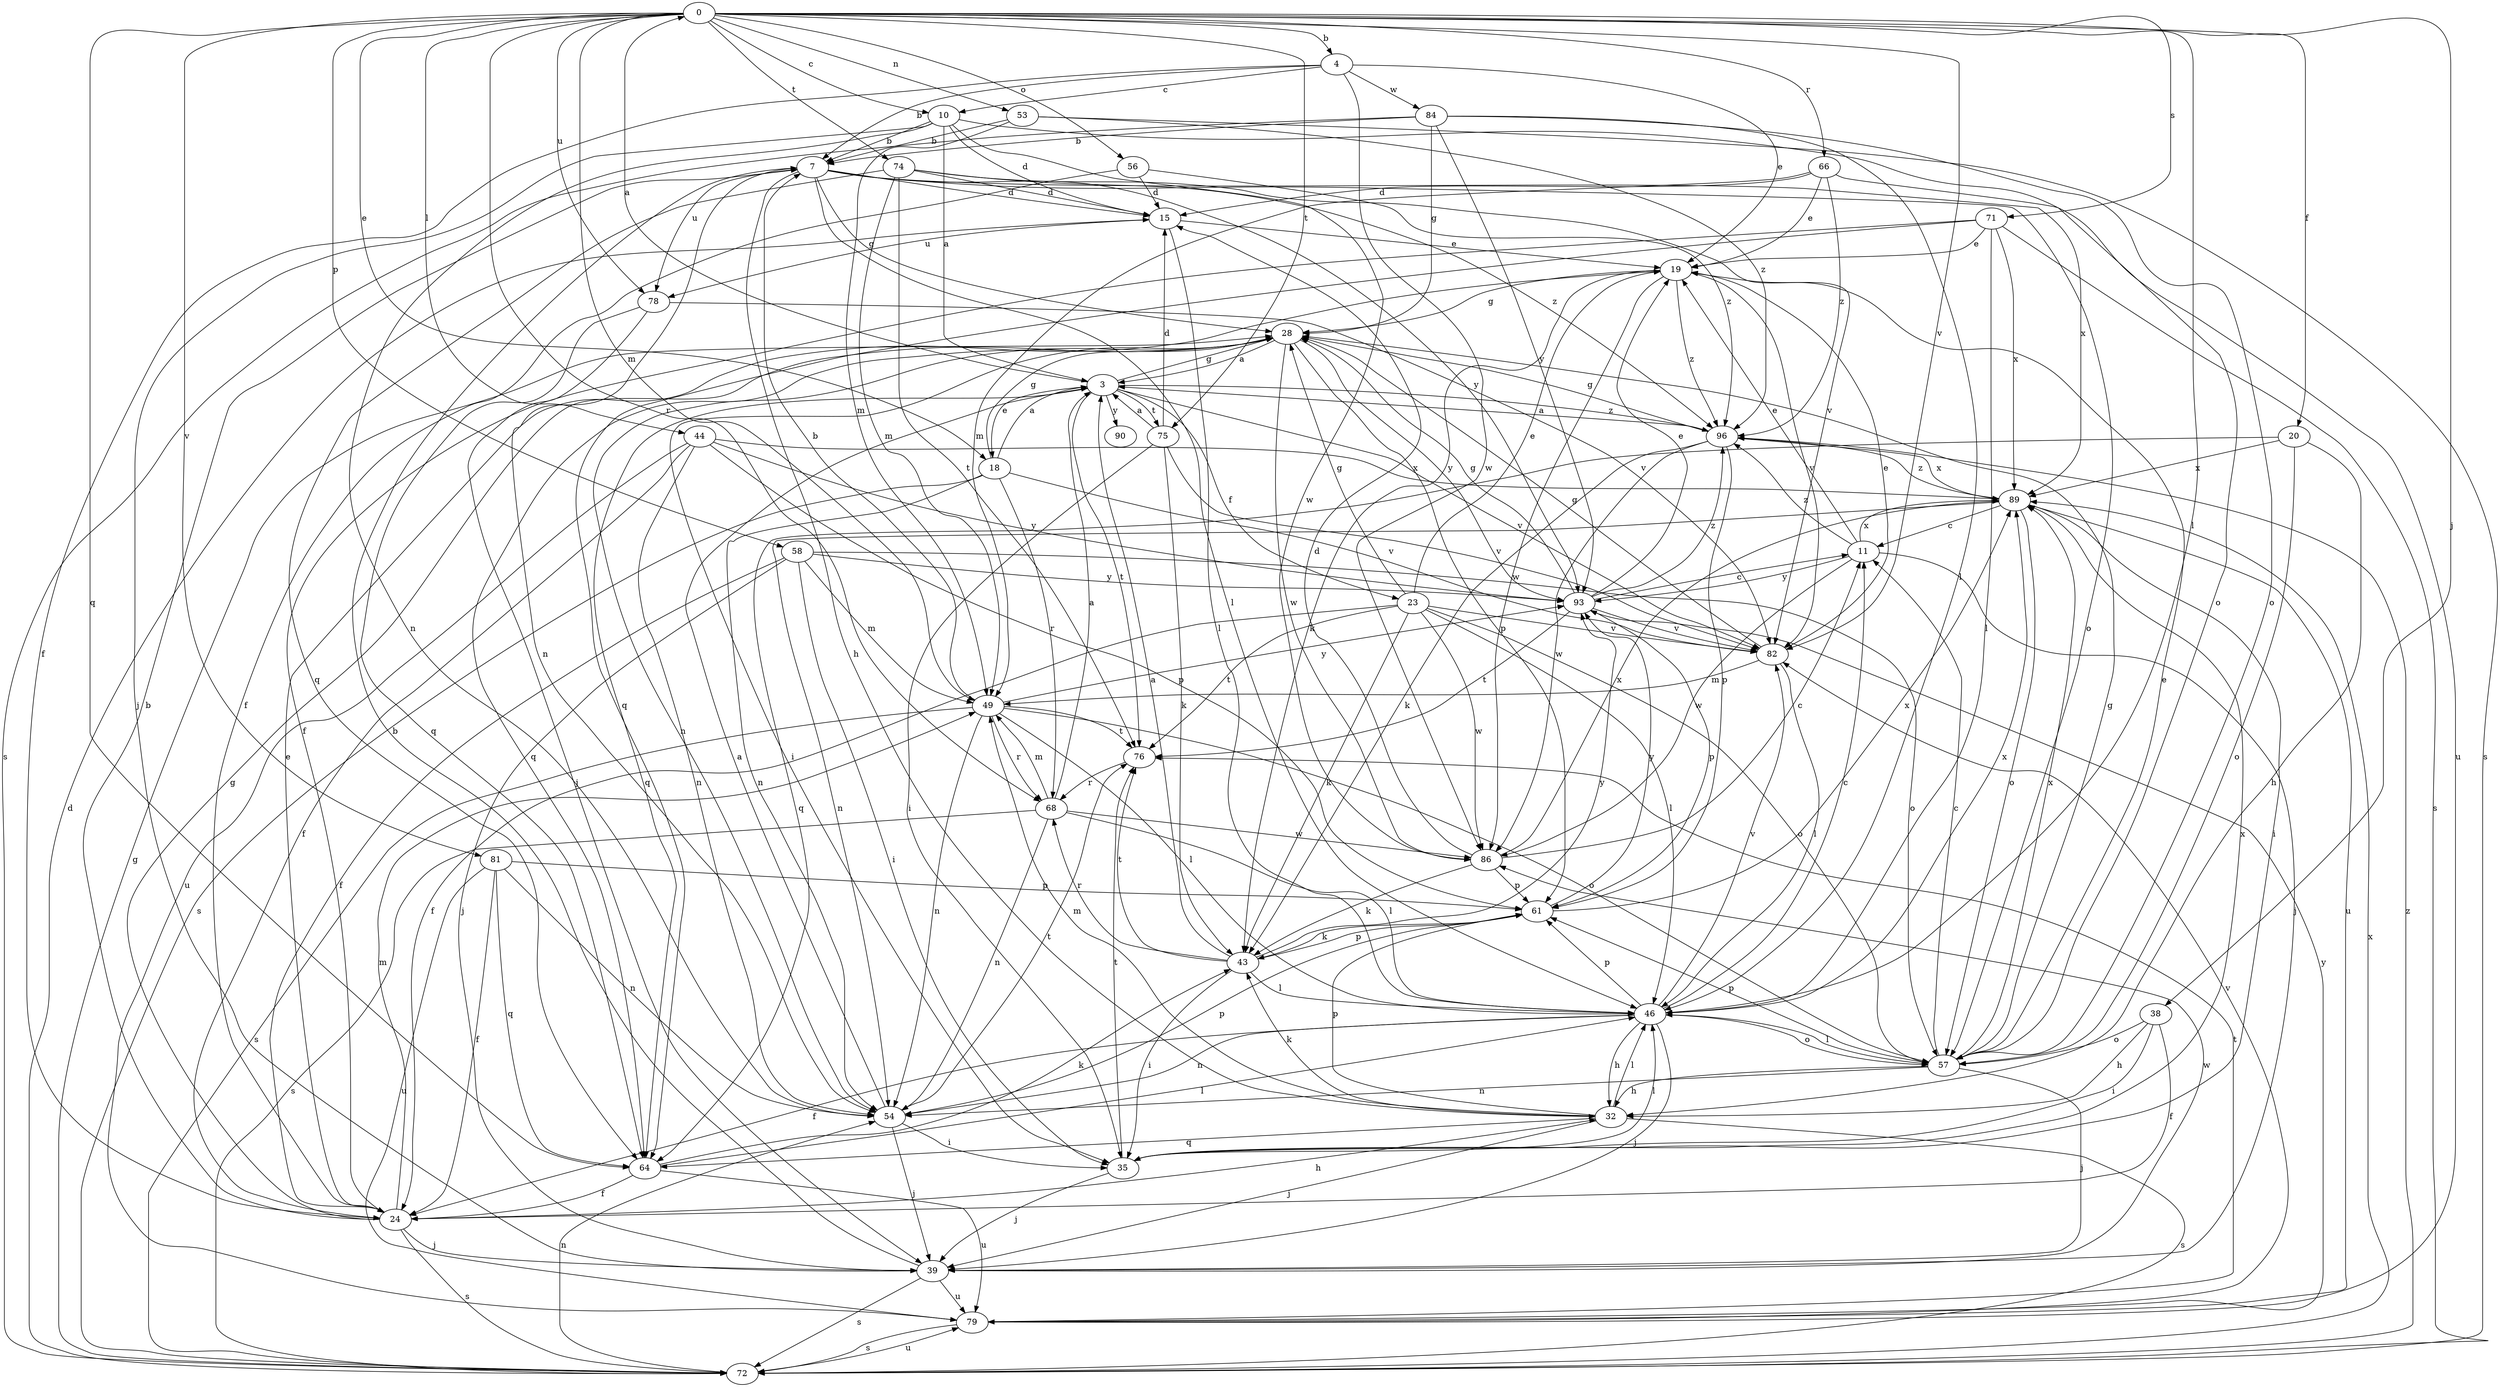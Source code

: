 strict digraph  {
0;
3;
4;
7;
10;
11;
15;
18;
19;
20;
23;
24;
28;
32;
35;
38;
39;
43;
44;
46;
49;
53;
54;
56;
57;
58;
61;
64;
66;
68;
71;
72;
74;
75;
76;
78;
79;
81;
82;
84;
86;
89;
90;
93;
96;
0 -> 4  [label=b];
0 -> 10  [label=c];
0 -> 18  [label=e];
0 -> 20  [label=f];
0 -> 38  [label=j];
0 -> 44  [label=l];
0 -> 46  [label=l];
0 -> 49  [label=m];
0 -> 53  [label=n];
0 -> 56  [label=o];
0 -> 58  [label=p];
0 -> 64  [label=q];
0 -> 66  [label=r];
0 -> 68  [label=r];
0 -> 71  [label=s];
0 -> 74  [label=t];
0 -> 75  [label=t];
0 -> 78  [label=u];
0 -> 81  [label=v];
0 -> 82  [label=v];
3 -> 0  [label=a];
3 -> 18  [label=e];
3 -> 23  [label=f];
3 -> 28  [label=g];
3 -> 64  [label=q];
3 -> 75  [label=t];
3 -> 76  [label=t];
3 -> 82  [label=v];
3 -> 90  [label=y];
3 -> 96  [label=z];
4 -> 7  [label=b];
4 -> 10  [label=c];
4 -> 19  [label=e];
4 -> 24  [label=f];
4 -> 84  [label=w];
4 -> 86  [label=w];
7 -> 15  [label=d];
7 -> 28  [label=g];
7 -> 32  [label=h];
7 -> 46  [label=l];
7 -> 54  [label=n];
7 -> 57  [label=o];
7 -> 78  [label=u];
7 -> 89  [label=x];
7 -> 93  [label=y];
10 -> 3  [label=a];
10 -> 7  [label=b];
10 -> 15  [label=d];
10 -> 39  [label=j];
10 -> 54  [label=n];
10 -> 57  [label=o];
10 -> 86  [label=w];
11 -> 19  [label=e];
11 -> 39  [label=j];
11 -> 86  [label=w];
11 -> 89  [label=x];
11 -> 93  [label=y];
11 -> 96  [label=z];
15 -> 19  [label=e];
15 -> 46  [label=l];
15 -> 78  [label=u];
18 -> 3  [label=a];
18 -> 28  [label=g];
18 -> 54  [label=n];
18 -> 68  [label=r];
18 -> 72  [label=s];
18 -> 82  [label=v];
19 -> 28  [label=g];
19 -> 43  [label=k];
19 -> 82  [label=v];
19 -> 86  [label=w];
19 -> 96  [label=z];
20 -> 32  [label=h];
20 -> 57  [label=o];
20 -> 64  [label=q];
20 -> 89  [label=x];
23 -> 19  [label=e];
23 -> 24  [label=f];
23 -> 28  [label=g];
23 -> 43  [label=k];
23 -> 46  [label=l];
23 -> 57  [label=o];
23 -> 76  [label=t];
23 -> 82  [label=v];
23 -> 86  [label=w];
24 -> 7  [label=b];
24 -> 19  [label=e];
24 -> 28  [label=g];
24 -> 32  [label=h];
24 -> 39  [label=j];
24 -> 49  [label=m];
24 -> 72  [label=s];
28 -> 3  [label=a];
28 -> 35  [label=i];
28 -> 54  [label=n];
28 -> 61  [label=p];
28 -> 64  [label=q];
28 -> 86  [label=w];
28 -> 93  [label=y];
32 -> 39  [label=j];
32 -> 43  [label=k];
32 -> 46  [label=l];
32 -> 49  [label=m];
32 -> 61  [label=p];
32 -> 64  [label=q];
32 -> 72  [label=s];
35 -> 39  [label=j];
35 -> 46  [label=l];
35 -> 76  [label=t];
35 -> 89  [label=x];
38 -> 24  [label=f];
38 -> 32  [label=h];
38 -> 35  [label=i];
38 -> 57  [label=o];
39 -> 7  [label=b];
39 -> 72  [label=s];
39 -> 79  [label=u];
39 -> 86  [label=w];
43 -> 3  [label=a];
43 -> 35  [label=i];
43 -> 46  [label=l];
43 -> 61  [label=p];
43 -> 68  [label=r];
43 -> 76  [label=t];
43 -> 93  [label=y];
44 -> 24  [label=f];
44 -> 54  [label=n];
44 -> 61  [label=p];
44 -> 79  [label=u];
44 -> 89  [label=x];
44 -> 93  [label=y];
46 -> 11  [label=c];
46 -> 24  [label=f];
46 -> 32  [label=h];
46 -> 39  [label=j];
46 -> 54  [label=n];
46 -> 57  [label=o];
46 -> 61  [label=p];
46 -> 82  [label=v];
46 -> 89  [label=x];
49 -> 7  [label=b];
49 -> 46  [label=l];
49 -> 54  [label=n];
49 -> 57  [label=o];
49 -> 68  [label=r];
49 -> 72  [label=s];
49 -> 76  [label=t];
49 -> 93  [label=y];
53 -> 7  [label=b];
53 -> 49  [label=m];
53 -> 72  [label=s];
53 -> 96  [label=z];
54 -> 3  [label=a];
54 -> 35  [label=i];
54 -> 39  [label=j];
54 -> 61  [label=p];
54 -> 76  [label=t];
56 -> 15  [label=d];
56 -> 24  [label=f];
56 -> 96  [label=z];
57 -> 11  [label=c];
57 -> 19  [label=e];
57 -> 28  [label=g];
57 -> 32  [label=h];
57 -> 39  [label=j];
57 -> 46  [label=l];
57 -> 54  [label=n];
57 -> 61  [label=p];
57 -> 89  [label=x];
58 -> 24  [label=f];
58 -> 35  [label=i];
58 -> 39  [label=j];
58 -> 49  [label=m];
58 -> 57  [label=o];
58 -> 93  [label=y];
61 -> 43  [label=k];
61 -> 89  [label=x];
61 -> 93  [label=y];
64 -> 24  [label=f];
64 -> 43  [label=k];
64 -> 46  [label=l];
64 -> 79  [label=u];
66 -> 15  [label=d];
66 -> 19  [label=e];
66 -> 49  [label=m];
66 -> 79  [label=u];
66 -> 96  [label=z];
68 -> 3  [label=a];
68 -> 46  [label=l];
68 -> 49  [label=m];
68 -> 54  [label=n];
68 -> 72  [label=s];
68 -> 86  [label=w];
71 -> 19  [label=e];
71 -> 24  [label=f];
71 -> 46  [label=l];
71 -> 64  [label=q];
71 -> 72  [label=s];
71 -> 89  [label=x];
72 -> 15  [label=d];
72 -> 28  [label=g];
72 -> 54  [label=n];
72 -> 79  [label=u];
72 -> 89  [label=x];
72 -> 96  [label=z];
74 -> 15  [label=d];
74 -> 49  [label=m];
74 -> 64  [label=q];
74 -> 76  [label=t];
74 -> 82  [label=v];
74 -> 96  [label=z];
75 -> 3  [label=a];
75 -> 15  [label=d];
75 -> 35  [label=i];
75 -> 43  [label=k];
75 -> 82  [label=v];
76 -> 68  [label=r];
78 -> 39  [label=j];
78 -> 64  [label=q];
78 -> 82  [label=v];
79 -> 72  [label=s];
79 -> 76  [label=t];
79 -> 82  [label=v];
79 -> 93  [label=y];
81 -> 24  [label=f];
81 -> 54  [label=n];
81 -> 61  [label=p];
81 -> 64  [label=q];
81 -> 79  [label=u];
82 -> 19  [label=e];
82 -> 28  [label=g];
82 -> 46  [label=l];
82 -> 49  [label=m];
84 -> 7  [label=b];
84 -> 28  [label=g];
84 -> 46  [label=l];
84 -> 57  [label=o];
84 -> 72  [label=s];
84 -> 93  [label=y];
86 -> 11  [label=c];
86 -> 15  [label=d];
86 -> 43  [label=k];
86 -> 61  [label=p];
86 -> 89  [label=x];
89 -> 11  [label=c];
89 -> 35  [label=i];
89 -> 54  [label=n];
89 -> 57  [label=o];
89 -> 79  [label=u];
89 -> 96  [label=z];
93 -> 11  [label=c];
93 -> 19  [label=e];
93 -> 28  [label=g];
93 -> 61  [label=p];
93 -> 76  [label=t];
93 -> 82  [label=v];
93 -> 96  [label=z];
96 -> 3  [label=a];
96 -> 28  [label=g];
96 -> 43  [label=k];
96 -> 61  [label=p];
96 -> 86  [label=w];
96 -> 89  [label=x];
}
